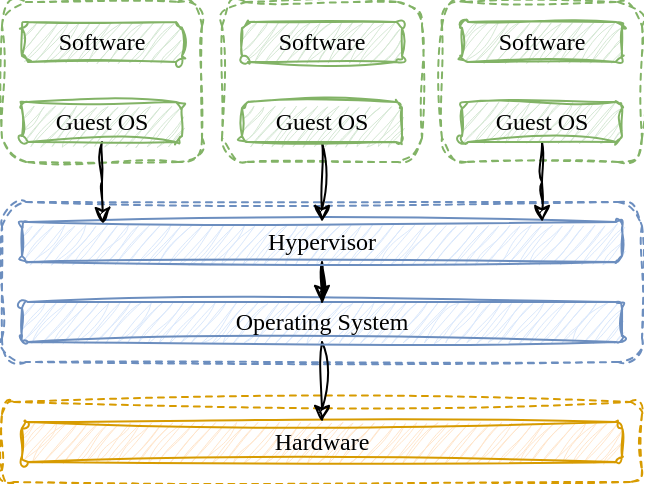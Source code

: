 <mxfile version="20.8.16" type="device"><diagram name="Page-1" id="WNfgmMDS8uUNANx_LCxm"><mxGraphModel dx="740" dy="292" grid="1" gridSize="10" guides="1" tooltips="1" connect="1" arrows="1" fold="1" page="1" pageScale="1" pageWidth="850" pageHeight="1100" math="0" shadow="0"><root><mxCell id="0"/><mxCell id="1" parent="0"/><mxCell id="7_NfKL-bmUyXsSrUHGRd-11" value="" style="rounded=1;whiteSpace=wrap;html=1;fillColor=none;strokeColor=#d79b00;dashed=1;fontFamily=Verdana;fontStyle=0;sketch=1;curveFitting=1;jiggle=2;" parent="1" vertex="1"><mxGeometry x="280" y="440" width="320" height="40" as="geometry"/></mxCell><mxCell id="7_NfKL-bmUyXsSrUHGRd-13" value="" style="rounded=1;whiteSpace=wrap;html=1;fillColor=none;strokeColor=#6c8ebf;dashed=1;fontFamily=Verdana;fontStyle=0;sketch=1;curveFitting=1;jiggle=2;" parent="1" vertex="1"><mxGeometry x="280" y="340" width="320" height="80" as="geometry"/></mxCell><mxCell id="7_NfKL-bmUyXsSrUHGRd-14" value="" style="rounded=1;whiteSpace=wrap;html=1;fillColor=none;strokeColor=#82b366;dashed=1;fontFamily=Verdana;fontStyle=0;sketch=1;curveFitting=1;jiggle=2;" parent="1" vertex="1"><mxGeometry x="280" y="240" width="100" height="80" as="geometry"/></mxCell><mxCell id="7_NfKL-bmUyXsSrUHGRd-15" value="" style="rounded=1;whiteSpace=wrap;html=1;fillColor=none;strokeColor=#82b366;dashed=1;fontFamily=Verdana;fontStyle=0;sketch=1;curveFitting=1;jiggle=2;" parent="1" vertex="1"><mxGeometry x="390" y="240" width="100" height="80" as="geometry"/></mxCell><mxCell id="7_NfKL-bmUyXsSrUHGRd-17" value="" style="rounded=1;whiteSpace=wrap;html=1;fillColor=none;strokeColor=#82b366;dashed=1;fontFamily=Verdana;fontStyle=0;sketch=1;curveFitting=1;jiggle=2;" parent="1" vertex="1"><mxGeometry x="500" y="240" width="100" height="80" as="geometry"/></mxCell><mxCell id="7_NfKL-bmUyXsSrUHGRd-1" value="&lt;span&gt;Hardware&lt;/span&gt;" style="rounded=1;whiteSpace=wrap;html=1;fillColor=#ffe6cc;strokeColor=#d79b00;fontFamily=Verdana;fontStyle=0;sketch=1;curveFitting=1;jiggle=2;" parent="1" vertex="1"><mxGeometry x="290" y="450" width="300" height="20" as="geometry"/></mxCell><mxCell id="7_NfKL-bmUyXsSrUHGRd-22" style="edgeStyle=orthogonalEdgeStyle;rounded=0;orthogonalLoop=1;jettySize=auto;html=1;exitX=0.5;exitY=1;exitDx=0;exitDy=0;fontFamily=Verdana;fontStyle=0;sketch=1;curveFitting=1;jiggle=2;" parent="1" source="7_NfKL-bmUyXsSrUHGRd-3" target="7_NfKL-bmUyXsSrUHGRd-1" edge="1"><mxGeometry relative="1" as="geometry"/></mxCell><mxCell id="7_NfKL-bmUyXsSrUHGRd-3" value="&lt;span&gt;Operating System&lt;/span&gt;" style="rounded=1;whiteSpace=wrap;html=1;fillColor=#dae8fc;strokeColor=#6c8ebf;fontFamily=Verdana;fontStyle=0;sketch=1;curveFitting=1;jiggle=2;" parent="1" vertex="1"><mxGeometry x="290" y="390" width="300" height="20" as="geometry"/></mxCell><mxCell id="7_NfKL-bmUyXsSrUHGRd-21" style="edgeStyle=orthogonalEdgeStyle;rounded=0;orthogonalLoop=1;jettySize=auto;html=1;exitX=0.5;exitY=1;exitDx=0;exitDy=0;fontFamily=Verdana;fontStyle=0;sketch=1;curveFitting=1;jiggle=2;" parent="1" source="7_NfKL-bmUyXsSrUHGRd-4" target="7_NfKL-bmUyXsSrUHGRd-3" edge="1"><mxGeometry relative="1" as="geometry"/></mxCell><mxCell id="7_NfKL-bmUyXsSrUHGRd-4" value="&lt;span&gt;Hypervisor&lt;/span&gt;" style="rounded=1;whiteSpace=wrap;html=1;fillColor=#dae8fc;strokeColor=#6c8ebf;fontFamily=Verdana;fontStyle=0;sketch=1;curveFitting=1;jiggle=2;" parent="1" vertex="1"><mxGeometry x="290" y="350" width="300" height="20" as="geometry"/></mxCell><mxCell id="7_NfKL-bmUyXsSrUHGRd-18" style="edgeStyle=orthogonalEdgeStyle;rounded=0;orthogonalLoop=1;jettySize=auto;html=1;exitX=0.5;exitY=1;exitDx=0;exitDy=0;entryX=0.135;entryY=0.05;entryDx=0;entryDy=0;entryPerimeter=0;fontFamily=Verdana;fontStyle=0;sketch=1;curveFitting=1;jiggle=2;" parent="1" source="7_NfKL-bmUyXsSrUHGRd-5" target="7_NfKL-bmUyXsSrUHGRd-4" edge="1"><mxGeometry relative="1" as="geometry"/></mxCell><mxCell id="7_NfKL-bmUyXsSrUHGRd-5" value="&lt;span&gt;Guest OS&lt;/span&gt;" style="rounded=1;whiteSpace=wrap;html=1;fillColor=#d5e8d4;strokeColor=#82b366;fontFamily=Verdana;fontStyle=0;sketch=1;curveFitting=1;jiggle=2;" parent="1" vertex="1"><mxGeometry x="290" y="290" width="80" height="20" as="geometry"/></mxCell><mxCell id="7_NfKL-bmUyXsSrUHGRd-19" style="edgeStyle=orthogonalEdgeStyle;rounded=0;orthogonalLoop=1;jettySize=auto;html=1;exitX=0.5;exitY=1;exitDx=0;exitDy=0;entryX=0.5;entryY=0;entryDx=0;entryDy=0;fontFamily=Verdana;fontStyle=0;sketch=1;curveFitting=1;jiggle=2;" parent="1" source="7_NfKL-bmUyXsSrUHGRd-6" target="7_NfKL-bmUyXsSrUHGRd-4" edge="1"><mxGeometry relative="1" as="geometry"/></mxCell><mxCell id="7_NfKL-bmUyXsSrUHGRd-6" value="&lt;span&gt;Guest OS&lt;/span&gt;" style="rounded=1;whiteSpace=wrap;html=1;fillColor=#d5e8d4;strokeColor=#82b366;fontFamily=Verdana;fontStyle=0;sketch=1;curveFitting=1;jiggle=2;" parent="1" vertex="1"><mxGeometry x="400" y="290" width="80" height="20" as="geometry"/></mxCell><mxCell id="7_NfKL-bmUyXsSrUHGRd-20" style="edgeStyle=orthogonalEdgeStyle;rounded=0;orthogonalLoop=1;jettySize=auto;html=1;exitX=0.5;exitY=1;exitDx=0;exitDy=0;entryX=0.867;entryY=0;entryDx=0;entryDy=0;entryPerimeter=0;fontFamily=Verdana;fontStyle=0;sketch=1;curveFitting=1;jiggle=2;" parent="1" source="7_NfKL-bmUyXsSrUHGRd-7" target="7_NfKL-bmUyXsSrUHGRd-4" edge="1"><mxGeometry relative="1" as="geometry"/></mxCell><mxCell id="7_NfKL-bmUyXsSrUHGRd-7" value="&lt;span&gt;Guest OS&lt;/span&gt;" style="rounded=1;whiteSpace=wrap;html=1;fillColor=#d5e8d4;strokeColor=#82b366;fontFamily=Verdana;fontStyle=0;sketch=1;curveFitting=1;jiggle=2;" parent="1" vertex="1"><mxGeometry x="510" y="290" width="80" height="20" as="geometry"/></mxCell><mxCell id="7_NfKL-bmUyXsSrUHGRd-8" value="&lt;span&gt;Software&lt;/span&gt;" style="rounded=1;whiteSpace=wrap;html=1;fillColor=#d5e8d4;strokeColor=#82b366;fontFamily=Verdana;fontStyle=0;sketch=1;curveFitting=1;jiggle=2;" parent="1" vertex="1"><mxGeometry x="290" y="250" width="80" height="20" as="geometry"/></mxCell><mxCell id="7_NfKL-bmUyXsSrUHGRd-9" value="&lt;span&gt;Software&lt;/span&gt;" style="rounded=1;whiteSpace=wrap;html=1;fillColor=#d5e8d4;strokeColor=#82b366;fontFamily=Verdana;fontStyle=0;sketch=1;curveFitting=1;jiggle=2;" parent="1" vertex="1"><mxGeometry x="400" y="250" width="80" height="20" as="geometry"/></mxCell><mxCell id="7_NfKL-bmUyXsSrUHGRd-10" value="&lt;span&gt;Software&lt;/span&gt;" style="rounded=1;whiteSpace=wrap;html=1;fillColor=#d5e8d4;strokeColor=#82b366;fontFamily=Verdana;fontStyle=0;sketch=1;curveFitting=1;jiggle=2;" parent="1" vertex="1"><mxGeometry x="510" y="250" width="80" height="20" as="geometry"/></mxCell></root></mxGraphModel></diagram></mxfile>